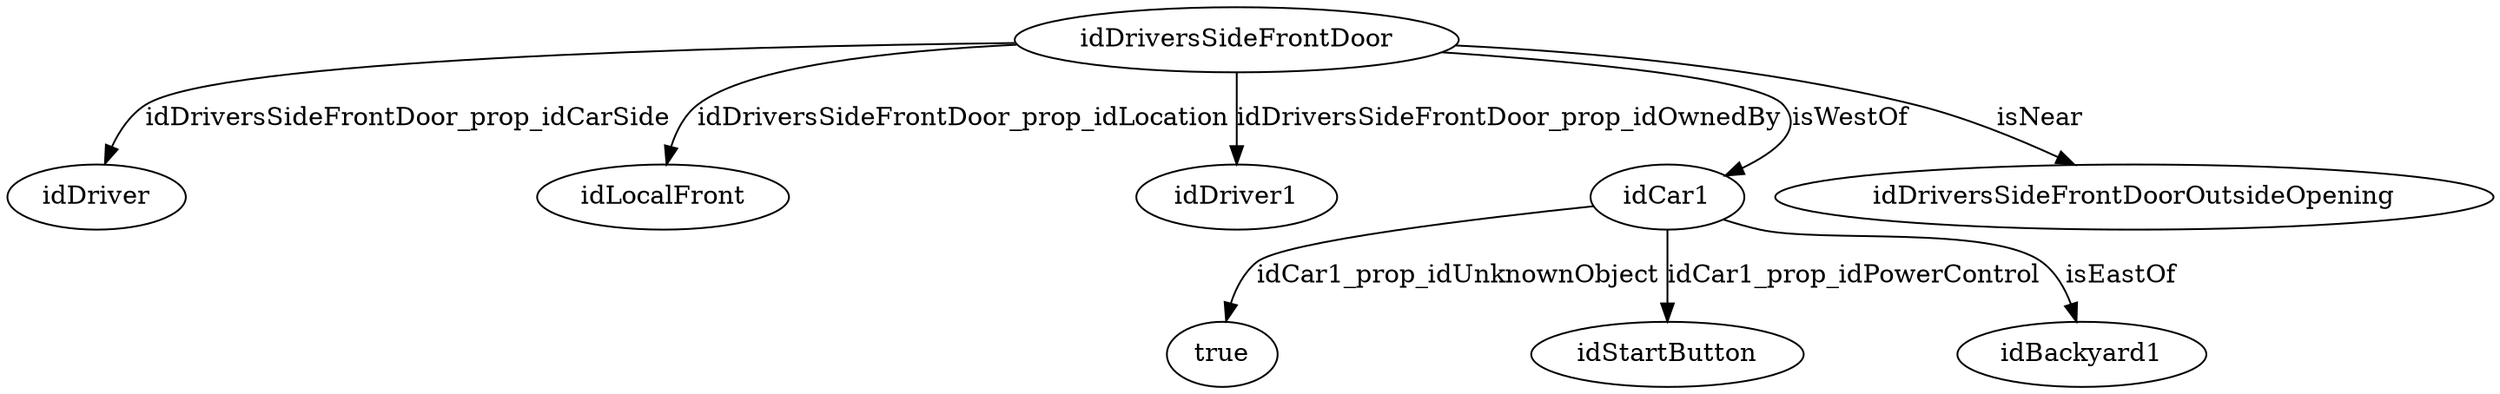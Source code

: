 strict digraph  {
idDriversSideFrontDoor [node_type=entity_node, root=root];
idDriver;
idLocalFront;
idDriver1;
idCar1;
true;
idStartButton;
idDriversSideFrontDoorOutsideOpening;
idBackyard1;
idDriversSideFrontDoor -> idDriver  [edge_type=property, label=idDriversSideFrontDoor_prop_idCarSide];
idDriversSideFrontDoor -> idLocalFront  [edge_type=property, label=idDriversSideFrontDoor_prop_idLocation];
idDriversSideFrontDoor -> idDriver1  [edge_type=property, label=idDriversSideFrontDoor_prop_idOwnedBy];
idDriversSideFrontDoor -> idCar1  [edge_type=relationship, label=isWestOf];
idDriversSideFrontDoor -> idDriversSideFrontDoorOutsideOpening  [edge_type=relationship, label=isNear];
idCar1 -> true  [edge_type=property, label=idCar1_prop_idUnknownObject];
idCar1 -> idStartButton  [edge_type=property, label=idCar1_prop_idPowerControl];
idCar1 -> idBackyard1  [edge_type=relationship, label=isEastOf];
}
